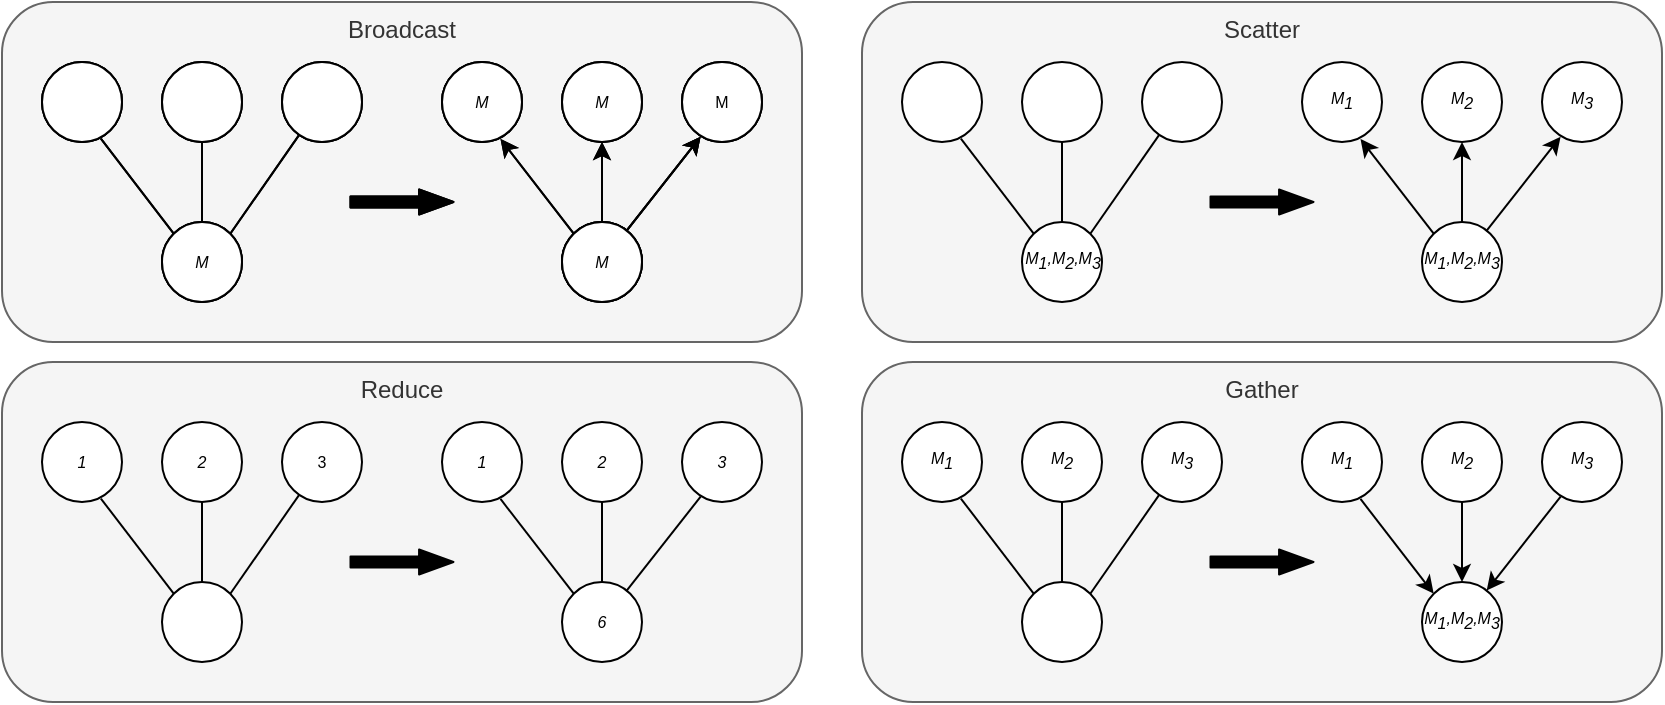 <mxfile version="13.4.3" type="device"><diagram id="AlAOjZOpz6Q59WPYzQzP" name="group_communication"><mxGraphModel dx="982" dy="505" grid="1" gridSize="10" guides="1" tooltips="1" connect="1" arrows="1" fold="1" page="1" pageScale="1" pageWidth="850" pageHeight="1100" math="0" shadow="0"><root><mxCell id="0"/><mxCell id="1" parent="0"/><mxCell id="6ud2PgSasfHSi-d6BBd2-200" value="Reduce" style="rounded=1;whiteSpace=wrap;html=1;verticalAlign=top;fillColor=#f5f5f5;strokeColor=#666666;fontColor=#333333;" vertex="1" parent="1"><mxGeometry y="190" width="400" height="170" as="geometry"/></mxCell><mxCell id="6ud2PgSasfHSi-d6BBd2-232" value="Scatter" style="rounded=1;whiteSpace=wrap;html=1;verticalAlign=top;fillColor=#f5f5f5;strokeColor=#666666;fontColor=#333333;" vertex="1" parent="1"><mxGeometry x="430" y="10" width="400" height="170" as="geometry"/></mxCell><mxCell id="6ud2PgSasfHSi-d6BBd2-102" value="Broadcast" style="rounded=1;whiteSpace=wrap;html=1;verticalAlign=top;fillColor=#f5f5f5;strokeColor=#666666;fontColor=#333333;" vertex="1" parent="1"><mxGeometry y="10" width="400" height="170" as="geometry"/></mxCell><mxCell id="6ud2PgSasfHSi-d6BBd2-51" value="" style="ellipse;whiteSpace=wrap;html=1;aspect=fixed;" vertex="1" parent="1"><mxGeometry x="280" y="40" width="40" height="40" as="geometry"/></mxCell><mxCell id="6ud2PgSasfHSi-d6BBd2-52" value="" style="ellipse;whiteSpace=wrap;html=1;aspect=fixed;" vertex="1" parent="1"><mxGeometry x="340" y="40" width="40" height="40" as="geometry"/></mxCell><mxCell id="6ud2PgSasfHSi-d6BBd2-53" value="" style="ellipse;whiteSpace=wrap;html=1;aspect=fixed;" vertex="1" parent="1"><mxGeometry x="220" y="40" width="40" height="40" as="geometry"/></mxCell><mxCell id="6ud2PgSasfHSi-d6BBd2-54" value="" style="ellipse;whiteSpace=wrap;html=1;aspect=fixed;" vertex="1" parent="1"><mxGeometry x="280" y="120" width="40" height="40" as="geometry"/></mxCell><mxCell id="6ud2PgSasfHSi-d6BBd2-67" value="" style="ellipse;whiteSpace=wrap;html=1;aspect=fixed;" vertex="1" parent="1"><mxGeometry x="20" y="40" width="40" height="40" as="geometry"/></mxCell><mxCell id="6ud2PgSasfHSi-d6BBd2-68" value="" style="ellipse;whiteSpace=wrap;html=1;aspect=fixed;" vertex="1" parent="1"><mxGeometry x="80" y="40" width="40" height="40" as="geometry"/></mxCell><mxCell id="6ud2PgSasfHSi-d6BBd2-69" value="" style="ellipse;whiteSpace=wrap;html=1;aspect=fixed;" vertex="1" parent="1"><mxGeometry x="140" y="40" width="40" height="40" as="geometry"/></mxCell><mxCell id="6ud2PgSasfHSi-d6BBd2-70" value="" style="ellipse;whiteSpace=wrap;html=1;aspect=fixed;" vertex="1" parent="1"><mxGeometry x="80" y="120" width="40" height="40" as="geometry"/></mxCell><mxCell id="6ud2PgSasfHSi-d6BBd2-77" value="" style="ellipse;whiteSpace=wrap;html=1;aspect=fixed;" vertex="1" parent="1"><mxGeometry x="20" y="40" width="40" height="40" as="geometry"/></mxCell><mxCell id="6ud2PgSasfHSi-d6BBd2-78" value="" style="ellipse;whiteSpace=wrap;html=1;aspect=fixed;" vertex="1" parent="1"><mxGeometry x="80" y="40" width="40" height="40" as="geometry"/></mxCell><mxCell id="6ud2PgSasfHSi-d6BBd2-79" value="" style="ellipse;whiteSpace=wrap;html=1;aspect=fixed;" vertex="1" parent="1"><mxGeometry x="140" y="40" width="40" height="40" as="geometry"/></mxCell><mxCell id="6ud2PgSasfHSi-d6BBd2-80" value="" style="ellipse;whiteSpace=wrap;html=1;aspect=fixed;" vertex="1" parent="1"><mxGeometry x="80" y="120" width="40" height="40" as="geometry"/></mxCell><mxCell id="6ud2PgSasfHSi-d6BBd2-81" value="" style="ellipse;whiteSpace=wrap;html=1;aspect=fixed;" vertex="1" parent="1"><mxGeometry x="220" y="40" width="40" height="40" as="geometry"/></mxCell><mxCell id="6ud2PgSasfHSi-d6BBd2-82" value="" style="ellipse;whiteSpace=wrap;html=1;aspect=fixed;" vertex="1" parent="1"><mxGeometry x="280" y="40" width="40" height="40" as="geometry"/></mxCell><mxCell id="6ud2PgSasfHSi-d6BBd2-83" value="" style="ellipse;whiteSpace=wrap;html=1;aspect=fixed;" vertex="1" parent="1"><mxGeometry x="280" y="120" width="40" height="40" as="geometry"/></mxCell><mxCell id="6ud2PgSasfHSi-d6BBd2-84" value="" style="ellipse;whiteSpace=wrap;html=1;aspect=fixed;" vertex="1" parent="1"><mxGeometry x="340" y="40" width="40" height="40" as="geometry"/></mxCell><mxCell id="6ud2PgSasfHSi-d6BBd2-133" value="" style="shape=flexArrow;endArrow=classic;html=1;fillColor=#000000;width=5.517;endSize=5.406;endWidth=5.99;" edge="1" parent="1"><mxGeometry width="50" height="50" relative="1" as="geometry"><mxPoint x="173.75" y="110.0" as="sourcePoint"/><mxPoint x="226.25" y="110" as="targetPoint"/></mxGeometry></mxCell><mxCell id="6ud2PgSasfHSi-d6BBd2-135" value="" style="endArrow=none;html=1;entryX=0.5;entryY=1;entryDx=0;entryDy=0;" edge="1" parent="1" source="6ud2PgSasfHSi-d6BBd2-80" target="6ud2PgSasfHSi-d6BBd2-78"><mxGeometry width="50" height="50" relative="1" as="geometry"><mxPoint x="390" y="270" as="sourcePoint"/><mxPoint x="440" y="220" as="targetPoint"/></mxGeometry></mxCell><mxCell id="6ud2PgSasfHSi-d6BBd2-136" value="" style="endArrow=none;html=1;exitX=1;exitY=0;exitDx=0;exitDy=0;" edge="1" parent="1" source="6ud2PgSasfHSi-d6BBd2-80" target="6ud2PgSasfHSi-d6BBd2-79"><mxGeometry width="50" height="50" relative="1" as="geometry"><mxPoint x="390" y="270" as="sourcePoint"/><mxPoint x="440" y="220" as="targetPoint"/></mxGeometry></mxCell><mxCell id="6ud2PgSasfHSi-d6BBd2-140" value="" style="endArrow=classic;html=1;exitX=0;exitY=0;exitDx=0;exitDy=0;entryX=0.731;entryY=0.962;entryDx=0;entryDy=0;entryPerimeter=0;" edge="1" parent="1" source="6ud2PgSasfHSi-d6BBd2-83" target="6ud2PgSasfHSi-d6BBd2-81"><mxGeometry width="50" height="50" relative="1" as="geometry"><mxPoint x="270" y="240" as="sourcePoint"/><mxPoint x="250" y="76" as="targetPoint"/></mxGeometry></mxCell><mxCell id="6ud2PgSasfHSi-d6BBd2-141" value="" style="endArrow=classic;html=1;entryX=0.5;entryY=1;entryDx=0;entryDy=0;exitX=0.5;exitY=0;exitDx=0;exitDy=0;" edge="1" parent="1" source="6ud2PgSasfHSi-d6BBd2-83" target="6ud2PgSasfHSi-d6BBd2-82"><mxGeometry width="50" height="50" relative="1" as="geometry"><mxPoint x="270" y="240" as="sourcePoint"/><mxPoint x="320" y="190" as="targetPoint"/></mxGeometry></mxCell><mxCell id="6ud2PgSasfHSi-d6BBd2-142" value="" style="endArrow=classic;html=1;entryX=0.233;entryY=0.933;entryDx=0;entryDy=0;entryPerimeter=0;" edge="1" parent="1" source="6ud2PgSasfHSi-d6BBd2-83" target="6ud2PgSasfHSi-d6BBd2-84"><mxGeometry width="50" height="50" relative="1" as="geometry"><mxPoint x="270" y="240" as="sourcePoint"/><mxPoint x="320" y="190" as="targetPoint"/></mxGeometry></mxCell><mxCell id="6ud2PgSasfHSi-d6BBd2-143" value="" style="endArrow=none;html=1;exitX=0;exitY=0;exitDx=0;exitDy=0;entryX=0.736;entryY=0.957;entryDx=0;entryDy=0;entryPerimeter=0;" edge="1" parent="1" source="6ud2PgSasfHSi-d6BBd2-80" target="6ud2PgSasfHSi-d6BBd2-77"><mxGeometry width="50" height="50" relative="1" as="geometry"><mxPoint x="127.32" y="138.32" as="sourcePoint"/><mxPoint x="54" y="74" as="targetPoint"/></mxGeometry></mxCell><mxCell id="6ud2PgSasfHSi-d6BBd2-146" value="" style="ellipse;whiteSpace=wrap;html=1;aspect=fixed;" vertex="1" parent="1"><mxGeometry x="280" y="120" width="40" height="40" as="geometry"/></mxCell><mxCell id="6ud2PgSasfHSi-d6BBd2-147" value="" style="endArrow=classic;html=1;entryX=0.233;entryY=0.933;entryDx=0;entryDy=0;entryPerimeter=0;" edge="1" source="6ud2PgSasfHSi-d6BBd2-146" parent="1"><mxGeometry width="50" height="50" relative="1" as="geometry"><mxPoint x="270" y="240" as="sourcePoint"/><mxPoint x="349.32" y="77.32" as="targetPoint"/></mxGeometry></mxCell><mxCell id="6ud2PgSasfHSi-d6BBd2-148" value="M" style="ellipse;whiteSpace=wrap;html=1;aspect=fixed;fontStyle=2;fontSize=8;" vertex="1" parent="1"><mxGeometry x="280" y="120" width="40" height="40" as="geometry"/></mxCell><mxCell id="6ud2PgSasfHSi-d6BBd2-149" value="" style="endArrow=classic;html=1;entryX=0.233;entryY=0.933;entryDx=0;entryDy=0;entryPerimeter=0;" edge="1" source="6ud2PgSasfHSi-d6BBd2-148" parent="1"><mxGeometry width="50" height="50" relative="1" as="geometry"><mxPoint x="270" y="240" as="sourcePoint"/><mxPoint x="349.32" y="77.32" as="targetPoint"/></mxGeometry></mxCell><mxCell id="6ud2PgSasfHSi-d6BBd2-150" value="" style="endArrow=classic;html=1;entryX=0.5;entryY=1;entryDx=0;entryDy=0;exitX=0.5;exitY=0;exitDx=0;exitDy=0;" edge="1" target="6ud2PgSasfHSi-d6BBd2-153" parent="1"><mxGeometry width="50" height="50" relative="1" as="geometry"><mxPoint x="300" y="120" as="sourcePoint"/><mxPoint x="320" y="190" as="targetPoint"/></mxGeometry></mxCell><mxCell id="6ud2PgSasfHSi-d6BBd2-151" value="" style="endArrow=classic;html=1;exitX=0;exitY=0;exitDx=0;exitDy=0;entryX=0.731;entryY=0.962;entryDx=0;entryDy=0;entryPerimeter=0;" edge="1" target="6ud2PgSasfHSi-d6BBd2-152" parent="1"><mxGeometry width="50" height="50" relative="1" as="geometry"><mxPoint x="285.858" y="125.858" as="sourcePoint"/><mxPoint x="250" y="76" as="targetPoint"/></mxGeometry></mxCell><mxCell id="6ud2PgSasfHSi-d6BBd2-152" value="M" style="ellipse;whiteSpace=wrap;html=1;aspect=fixed;fontStyle=2;fontSize=8;" vertex="1" parent="1"><mxGeometry x="220" y="40" width="40" height="40" as="geometry"/></mxCell><mxCell id="6ud2PgSasfHSi-d6BBd2-153" value="M" style="ellipse;whiteSpace=wrap;html=1;aspect=fixed;fontStyle=2;fontSize=8;" vertex="1" parent="1"><mxGeometry x="280" y="40" width="40" height="40" as="geometry"/></mxCell><mxCell id="6ud2PgSasfHSi-d6BBd2-154" value="M" style="ellipse;whiteSpace=wrap;html=1;aspect=fixed;fontSize=8;" vertex="1" parent="1"><mxGeometry x="340" y="40" width="40" height="40" as="geometry"/></mxCell><mxCell id="6ud2PgSasfHSi-d6BBd2-155" value="" style="shape=flexArrow;endArrow=classic;html=1;fillColor=#000000;width=5.517;endSize=5.406;endWidth=5.99;" edge="1" parent="1"><mxGeometry width="50" height="50" relative="1" as="geometry"><mxPoint x="173.75" y="110" as="sourcePoint"/><mxPoint x="226.25" y="110" as="targetPoint"/></mxGeometry></mxCell><mxCell id="6ud2PgSasfHSi-d6BBd2-156" value="M" style="ellipse;whiteSpace=wrap;html=1;aspect=fixed;fontStyle=2;fontSize=8;" vertex="1" parent="1"><mxGeometry x="80" y="120" width="40" height="40" as="geometry"/></mxCell><mxCell id="6ud2PgSasfHSi-d6BBd2-171" value="" style="ellipse;whiteSpace=wrap;html=1;aspect=fixed;" vertex="1" parent="1"><mxGeometry x="20" y="40" width="40" height="40" as="geometry"/></mxCell><mxCell id="6ud2PgSasfHSi-d6BBd2-172" value="" style="ellipse;whiteSpace=wrap;html=1;aspect=fixed;" vertex="1" parent="1"><mxGeometry x="80" y="40" width="40" height="40" as="geometry"/></mxCell><mxCell id="6ud2PgSasfHSi-d6BBd2-173" value="" style="ellipse;whiteSpace=wrap;html=1;aspect=fixed;" vertex="1" parent="1"><mxGeometry x="140" y="40" width="40" height="40" as="geometry"/></mxCell><mxCell id="6ud2PgSasfHSi-d6BBd2-174" value="" style="endArrow=none;html=1;exitX=1;exitY=0;exitDx=0;exitDy=0;" edge="1" target="6ud2PgSasfHSi-d6BBd2-173" parent="1"><mxGeometry width="50" height="50" relative="1" as="geometry"><mxPoint x="114.142" y="125.858" as="sourcePoint"/><mxPoint x="440" y="220" as="targetPoint"/></mxGeometry></mxCell><mxCell id="6ud2PgSasfHSi-d6BBd2-175" value="" style="endArrow=none;html=1;entryX=0.5;entryY=1;entryDx=0;entryDy=0;" edge="1" target="6ud2PgSasfHSi-d6BBd2-172" parent="1"><mxGeometry width="50" height="50" relative="1" as="geometry"><mxPoint x="100" y="120" as="sourcePoint"/><mxPoint x="440" y="220" as="targetPoint"/></mxGeometry></mxCell><mxCell id="6ud2PgSasfHSi-d6BBd2-176" value="" style="endArrow=none;html=1;exitX=0;exitY=0;exitDx=0;exitDy=0;entryX=0.736;entryY=0.957;entryDx=0;entryDy=0;entryPerimeter=0;" edge="1" target="6ud2PgSasfHSi-d6BBd2-171" parent="1"><mxGeometry width="50" height="50" relative="1" as="geometry"><mxPoint x="85.858" y="125.858" as="sourcePoint"/><mxPoint x="54" y="74" as="targetPoint"/></mxGeometry></mxCell><mxCell id="6ud2PgSasfHSi-d6BBd2-193" value="&lt;i style=&quot;font-size: 8px;&quot;&gt;1&lt;/i&gt;" style="ellipse;whiteSpace=wrap;html=1;aspect=fixed;fontSize=8;" vertex="1" parent="1"><mxGeometry x="20" y="220" width="40" height="40" as="geometry"/></mxCell><mxCell id="6ud2PgSasfHSi-d6BBd2-194" value="&lt;i style=&quot;font-size: 8px;&quot;&gt;2&lt;/i&gt;" style="ellipse;whiteSpace=wrap;html=1;aspect=fixed;fontSize=8;" vertex="1" parent="1"><mxGeometry x="80" y="220" width="40" height="40" as="geometry"/></mxCell><mxCell id="6ud2PgSasfHSi-d6BBd2-195" value="3" style="ellipse;whiteSpace=wrap;html=1;aspect=fixed;fontSize=8;" vertex="1" parent="1"><mxGeometry x="140" y="220" width="40" height="40" as="geometry"/></mxCell><mxCell id="6ud2PgSasfHSi-d6BBd2-196" value="" style="endArrow=none;html=1;exitX=1;exitY=0;exitDx=0;exitDy=0;" edge="1" target="6ud2PgSasfHSi-d6BBd2-195" parent="1"><mxGeometry width="50" height="50" relative="1" as="geometry"><mxPoint x="114.142" y="305.858" as="sourcePoint"/><mxPoint x="440" y="400" as="targetPoint"/></mxGeometry></mxCell><mxCell id="6ud2PgSasfHSi-d6BBd2-197" value="" style="endArrow=none;html=1;entryX=0.5;entryY=1;entryDx=0;entryDy=0;" edge="1" target="6ud2PgSasfHSi-d6BBd2-194" parent="1"><mxGeometry width="50" height="50" relative="1" as="geometry"><mxPoint x="100" y="300" as="sourcePoint"/><mxPoint x="440" y="400" as="targetPoint"/></mxGeometry></mxCell><mxCell id="6ud2PgSasfHSi-d6BBd2-198" value="" style="endArrow=none;html=1;exitX=0;exitY=0;exitDx=0;exitDy=0;entryX=0.736;entryY=0.957;entryDx=0;entryDy=0;entryPerimeter=0;" edge="1" target="6ud2PgSasfHSi-d6BBd2-193" parent="1"><mxGeometry width="50" height="50" relative="1" as="geometry"><mxPoint x="85.858" y="305.858" as="sourcePoint"/><mxPoint x="54" y="254" as="targetPoint"/></mxGeometry></mxCell><mxCell id="6ud2PgSasfHSi-d6BBd2-199" value="" style="ellipse;whiteSpace=wrap;html=1;aspect=fixed;" vertex="1" parent="1"><mxGeometry x="80" y="300" width="40" height="40" as="geometry"/></mxCell><mxCell id="6ud2PgSasfHSi-d6BBd2-201" value="" style="shape=flexArrow;endArrow=classic;html=1;fillColor=#000000;width=5.517;endSize=5.406;endWidth=5.99;" edge="1" parent="1"><mxGeometry width="50" height="50" relative="1" as="geometry"><mxPoint x="173.75" y="290" as="sourcePoint"/><mxPoint x="226.25" y="290" as="targetPoint"/></mxGeometry></mxCell><mxCell id="6ud2PgSasfHSi-d6BBd2-202" value="" style="endArrow=none;html=1;exitX=0;exitY=0;exitDx=0;exitDy=0;entryX=0.731;entryY=0.962;entryDx=0;entryDy=0;entryPerimeter=0;endFill=0;" edge="1" target="6ud2PgSasfHSi-d6BBd2-207" parent="1"><mxGeometry width="50" height="50" relative="1" as="geometry"><mxPoint x="285.858" y="305.858" as="sourcePoint"/><mxPoint x="250" y="256" as="targetPoint"/></mxGeometry></mxCell><mxCell id="6ud2PgSasfHSi-d6BBd2-203" value="" style="endArrow=none;html=1;entryX=0.5;entryY=1;entryDx=0;entryDy=0;exitX=0.5;exitY=0;exitDx=0;exitDy=0;endFill=0;" edge="1" target="6ud2PgSasfHSi-d6BBd2-206" parent="1"><mxGeometry width="50" height="50" relative="1" as="geometry"><mxPoint x="300" y="300" as="sourcePoint"/><mxPoint x="320" y="370" as="targetPoint"/></mxGeometry></mxCell><mxCell id="6ud2PgSasfHSi-d6BBd2-204" value="" style="endArrow=none;html=1;entryX=0.233;entryY=0.933;entryDx=0;entryDy=0;entryPerimeter=0;endFill=0;" edge="1" source="6ud2PgSasfHSi-d6BBd2-208" parent="1"><mxGeometry width="50" height="50" relative="1" as="geometry"><mxPoint x="270" y="420" as="sourcePoint"/><mxPoint x="349.32" y="257.32" as="targetPoint"/></mxGeometry></mxCell><mxCell id="6ud2PgSasfHSi-d6BBd2-205" value="&lt;i style=&quot;font-size: 8px;&quot;&gt;3&lt;/i&gt;" style="ellipse;whiteSpace=wrap;html=1;aspect=fixed;fontSize=8;" vertex="1" parent="1"><mxGeometry x="340" y="220" width="40" height="40" as="geometry"/></mxCell><mxCell id="6ud2PgSasfHSi-d6BBd2-206" value="&lt;i style=&quot;font-size: 8px;&quot;&gt;2&lt;/i&gt;" style="ellipse;whiteSpace=wrap;html=1;aspect=fixed;fontSize=8;" vertex="1" parent="1"><mxGeometry x="280" y="220" width="40" height="40" as="geometry"/></mxCell><mxCell id="6ud2PgSasfHSi-d6BBd2-207" value="&lt;i style=&quot;font-size: 8px;&quot;&gt;1&lt;/i&gt;" style="ellipse;whiteSpace=wrap;html=1;aspect=fixed;fontSize=8;" vertex="1" parent="1"><mxGeometry x="220" y="220" width="40" height="40" as="geometry"/></mxCell><mxCell id="6ud2PgSasfHSi-d6BBd2-208" value="&lt;i style=&quot;font-size: 8px;&quot;&gt;6&lt;/i&gt;" style="ellipse;whiteSpace=wrap;html=1;aspect=fixed;fontSize=8;" vertex="1" parent="1"><mxGeometry x="280" y="300" width="40" height="40" as="geometry"/></mxCell><mxCell id="6ud2PgSasfHSi-d6BBd2-225" value="" style="ellipse;whiteSpace=wrap;html=1;aspect=fixed;" vertex="1" parent="1"><mxGeometry x="450" y="40" width="40" height="40" as="geometry"/></mxCell><mxCell id="6ud2PgSasfHSi-d6BBd2-226" value="" style="ellipse;whiteSpace=wrap;html=1;aspect=fixed;" vertex="1" parent="1"><mxGeometry x="510" y="40" width="40" height="40" as="geometry"/></mxCell><mxCell id="6ud2PgSasfHSi-d6BBd2-227" value="" style="ellipse;whiteSpace=wrap;html=1;aspect=fixed;" vertex="1" parent="1"><mxGeometry x="570" y="40" width="40" height="40" as="geometry"/></mxCell><mxCell id="6ud2PgSasfHSi-d6BBd2-228" value="" style="endArrow=none;html=1;exitX=1;exitY=0;exitDx=0;exitDy=0;" edge="1" target="6ud2PgSasfHSi-d6BBd2-227" parent="1"><mxGeometry width="50" height="50" relative="1" as="geometry"><mxPoint x="544.142" y="125.858" as="sourcePoint"/><mxPoint x="870" y="220" as="targetPoint"/></mxGeometry></mxCell><mxCell id="6ud2PgSasfHSi-d6BBd2-229" value="" style="endArrow=none;html=1;entryX=0.5;entryY=1;entryDx=0;entryDy=0;" edge="1" target="6ud2PgSasfHSi-d6BBd2-226" parent="1"><mxGeometry width="50" height="50" relative="1" as="geometry"><mxPoint x="530" y="120" as="sourcePoint"/><mxPoint x="870" y="220" as="targetPoint"/></mxGeometry></mxCell><mxCell id="6ud2PgSasfHSi-d6BBd2-230" value="" style="endArrow=none;html=1;exitX=0;exitY=0;exitDx=0;exitDy=0;entryX=0.736;entryY=0.957;entryDx=0;entryDy=0;entryPerimeter=0;" edge="1" target="6ud2PgSasfHSi-d6BBd2-225" parent="1"><mxGeometry width="50" height="50" relative="1" as="geometry"><mxPoint x="515.858" y="125.858" as="sourcePoint"/><mxPoint x="484" y="74" as="targetPoint"/></mxGeometry></mxCell><mxCell id="6ud2PgSasfHSi-d6BBd2-231" value="M&lt;span style=&quot;font-size: 8px;&quot;&gt;&lt;sub style=&quot;font-size: 8px;&quot;&gt;1&lt;/sub&gt;&lt;/span&gt;,M&lt;sub style=&quot;font-size: 8px;&quot;&gt;2&lt;/sub&gt;,M&lt;sub style=&quot;font-size: 8px;&quot;&gt;3&lt;/sub&gt;" style="ellipse;html=1;aspect=fixed;fontStyle=2;fontSize=8;" vertex="1" parent="1"><mxGeometry x="510" y="120" width="40" height="40" as="geometry"/></mxCell><mxCell id="6ud2PgSasfHSi-d6BBd2-233" value="" style="shape=flexArrow;endArrow=classic;html=1;fillColor=#000000;width=5.517;endSize=5.406;endWidth=5.99;" edge="1" parent="1"><mxGeometry width="50" height="50" relative="1" as="geometry"><mxPoint x="603.75" y="110" as="sourcePoint"/><mxPoint x="656.25" y="110" as="targetPoint"/></mxGeometry></mxCell><mxCell id="6ud2PgSasfHSi-d6BBd2-234" value="" style="endArrow=classic;html=1;exitX=0;exitY=0;exitDx=0;exitDy=0;entryX=0.731;entryY=0.962;entryDx=0;entryDy=0;entryPerimeter=0;" edge="1" target="6ud2PgSasfHSi-d6BBd2-239" parent="1"><mxGeometry width="50" height="50" relative="1" as="geometry"><mxPoint x="715.858" y="125.858" as="sourcePoint"/><mxPoint x="680" y="76" as="targetPoint"/></mxGeometry></mxCell><mxCell id="6ud2PgSasfHSi-d6BBd2-235" value="" style="endArrow=classic;html=1;entryX=0.5;entryY=1;entryDx=0;entryDy=0;exitX=0.5;exitY=0;exitDx=0;exitDy=0;" edge="1" target="6ud2PgSasfHSi-d6BBd2-238" parent="1"><mxGeometry width="50" height="50" relative="1" as="geometry"><mxPoint x="730" y="120" as="sourcePoint"/><mxPoint x="750" y="190" as="targetPoint"/></mxGeometry></mxCell><mxCell id="6ud2PgSasfHSi-d6BBd2-236" value="" style="endArrow=classic;html=1;entryX=0.233;entryY=0.933;entryDx=0;entryDy=0;entryPerimeter=0;" edge="1" source="6ud2PgSasfHSi-d6BBd2-240" parent="1"><mxGeometry width="50" height="50" relative="1" as="geometry"><mxPoint x="700" y="240" as="sourcePoint"/><mxPoint x="779.32" y="77.32" as="targetPoint"/></mxGeometry></mxCell><mxCell id="6ud2PgSasfHSi-d6BBd2-237" value="&lt;span style=&quot;font-style: italic; font-size: 8px;&quot;&gt;M&lt;/span&gt;&lt;sub style=&quot;font-style: italic; font-size: 8px;&quot;&gt;3&lt;/sub&gt;" style="ellipse;whiteSpace=wrap;html=1;aspect=fixed;fontSize=8;" vertex="1" parent="1"><mxGeometry x="770" y="40" width="40" height="40" as="geometry"/></mxCell><mxCell id="6ud2PgSasfHSi-d6BBd2-238" value="&lt;span style=&quot;font-style: italic; font-size: 8px;&quot;&gt;M&lt;/span&gt;&lt;sub style=&quot;font-style: italic; font-size: 8px;&quot;&gt;2&lt;/sub&gt;" style="ellipse;whiteSpace=wrap;html=1;aspect=fixed;fontSize=8;" vertex="1" parent="1"><mxGeometry x="710" y="40" width="40" height="40" as="geometry"/></mxCell><mxCell id="6ud2PgSasfHSi-d6BBd2-239" value="&lt;span style=&quot;font-style: italic; font-size: 8px;&quot;&gt;M&lt;/span&gt;&lt;span style=&quot;font-style: italic; font-size: 8px;&quot;&gt;&lt;sub style=&quot;font-size: 8px;&quot;&gt;1&lt;/sub&gt;&lt;/span&gt;" style="ellipse;whiteSpace=wrap;html=1;aspect=fixed;fontSize=8;" vertex="1" parent="1"><mxGeometry x="650" y="40" width="40" height="40" as="geometry"/></mxCell><mxCell id="6ud2PgSasfHSi-d6BBd2-240" value="&lt;span style=&quot;font-style: italic; font-size: 8px;&quot;&gt;M&lt;/span&gt;&lt;span style=&quot;font-style: italic; font-size: 8px;&quot;&gt;&lt;sub style=&quot;font-size: 8px;&quot;&gt;1&lt;/sub&gt;&lt;/span&gt;&lt;span style=&quot;font-style: italic; font-size: 8px;&quot;&gt;,M&lt;/span&gt;&lt;sub style=&quot;font-style: italic; font-size: 8px;&quot;&gt;2&lt;/sub&gt;&lt;span style=&quot;font-style: italic; font-size: 8px;&quot;&gt;,M&lt;/span&gt;&lt;sub style=&quot;font-style: italic; font-size: 8px;&quot;&gt;3&lt;/sub&gt;" style="ellipse;whiteSpace=wrap;html=1;aspect=fixed;fontSize=8;" vertex="1" parent="1"><mxGeometry x="710" y="120" width="40" height="40" as="geometry"/></mxCell><mxCell id="6ud2PgSasfHSi-d6BBd2-243" value="Gather" style="rounded=1;whiteSpace=wrap;html=1;verticalAlign=top;fillColor=#f5f5f5;strokeColor=#666666;fontColor=#333333;" vertex="1" parent="1"><mxGeometry x="430" y="190" width="400" height="170" as="geometry"/></mxCell><mxCell id="6ud2PgSasfHSi-d6BBd2-244" value="&lt;span style=&quot;font-size: 8px; font-style: italic;&quot;&gt;M&lt;/span&gt;&lt;span style=&quot;font-size: 8px; font-style: italic;&quot;&gt;&lt;sub style=&quot;font-size: 8px;&quot;&gt;1&lt;/sub&gt;&lt;/span&gt;" style="ellipse;whiteSpace=wrap;html=1;aspect=fixed;fontSize=8;" vertex="1" parent="1"><mxGeometry x="450" y="220" width="40" height="40" as="geometry"/></mxCell><mxCell id="6ud2PgSasfHSi-d6BBd2-245" value="&lt;span style=&quot;font-size: 8px; font-style: italic;&quot;&gt;M&lt;/span&gt;&lt;sub style=&quot;font-style: italic; font-size: 8px;&quot;&gt;2&lt;/sub&gt;" style="ellipse;whiteSpace=wrap;html=1;aspect=fixed;fontSize=8;" vertex="1" parent="1"><mxGeometry x="510" y="220" width="40" height="40" as="geometry"/></mxCell><mxCell id="6ud2PgSasfHSi-d6BBd2-246" value="&lt;span style=&quot;font-size: 8px; font-style: italic;&quot;&gt;M&lt;/span&gt;&lt;sub style=&quot;font-style: italic; font-size: 8px;&quot;&gt;3&lt;/sub&gt;" style="ellipse;whiteSpace=wrap;html=1;aspect=fixed;fontSize=8;" vertex="1" parent="1"><mxGeometry x="570" y="220" width="40" height="40" as="geometry"/></mxCell><mxCell id="6ud2PgSasfHSi-d6BBd2-247" value="" style="endArrow=none;html=1;exitX=1;exitY=0;exitDx=0;exitDy=0;" edge="1" target="6ud2PgSasfHSi-d6BBd2-246" parent="1"><mxGeometry width="50" height="50" relative="1" as="geometry"><mxPoint x="544.142" y="305.858" as="sourcePoint"/><mxPoint x="870" y="400" as="targetPoint"/></mxGeometry></mxCell><mxCell id="6ud2PgSasfHSi-d6BBd2-248" value="" style="endArrow=none;html=1;entryX=0.5;entryY=1;entryDx=0;entryDy=0;" edge="1" target="6ud2PgSasfHSi-d6BBd2-245" parent="1"><mxGeometry width="50" height="50" relative="1" as="geometry"><mxPoint x="530" y="300" as="sourcePoint"/><mxPoint x="870" y="400" as="targetPoint"/></mxGeometry></mxCell><mxCell id="6ud2PgSasfHSi-d6BBd2-249" value="" style="endArrow=none;html=1;exitX=0;exitY=0;exitDx=0;exitDy=0;entryX=0.736;entryY=0.957;entryDx=0;entryDy=0;entryPerimeter=0;" edge="1" target="6ud2PgSasfHSi-d6BBd2-244" parent="1"><mxGeometry width="50" height="50" relative="1" as="geometry"><mxPoint x="515.858" y="305.858" as="sourcePoint"/><mxPoint x="484" y="254" as="targetPoint"/></mxGeometry></mxCell><mxCell id="6ud2PgSasfHSi-d6BBd2-250" value="" style="ellipse;html=1;aspect=fixed;fontStyle=2;fontSize=8;" vertex="1" parent="1"><mxGeometry x="510" y="300" width="40" height="40" as="geometry"/></mxCell><mxCell id="6ud2PgSasfHSi-d6BBd2-251" value="" style="shape=flexArrow;endArrow=classic;html=1;fillColor=#000000;width=5.517;endSize=5.406;endWidth=5.99;" edge="1" parent="1"><mxGeometry width="50" height="50" relative="1" as="geometry"><mxPoint x="603.75" y="290" as="sourcePoint"/><mxPoint x="656.25" y="290" as="targetPoint"/></mxGeometry></mxCell><mxCell id="6ud2PgSasfHSi-d6BBd2-252" value="" style="endArrow=none;html=1;exitX=0;exitY=0;exitDx=0;exitDy=0;entryX=0.731;entryY=0.962;entryDx=0;entryDy=0;entryPerimeter=0;endFill=0;startArrow=classic;startFill=1;" edge="1" target="6ud2PgSasfHSi-d6BBd2-257" parent="1"><mxGeometry width="50" height="50" relative="1" as="geometry"><mxPoint x="715.858" y="305.858" as="sourcePoint"/><mxPoint x="680" y="256" as="targetPoint"/></mxGeometry></mxCell><mxCell id="6ud2PgSasfHSi-d6BBd2-253" value="" style="endArrow=none;html=1;entryX=0.5;entryY=1;entryDx=0;entryDy=0;exitX=0.5;exitY=0;exitDx=0;exitDy=0;endFill=0;startArrow=classic;startFill=1;" edge="1" target="6ud2PgSasfHSi-d6BBd2-256" parent="1"><mxGeometry width="50" height="50" relative="1" as="geometry"><mxPoint x="730" y="300" as="sourcePoint"/><mxPoint x="750" y="370" as="targetPoint"/></mxGeometry></mxCell><mxCell id="6ud2PgSasfHSi-d6BBd2-254" value="" style="endArrow=none;html=1;entryX=0.233;entryY=0.933;entryDx=0;entryDy=0;entryPerimeter=0;startArrow=classic;startFill=1;endFill=0;" edge="1" source="6ud2PgSasfHSi-d6BBd2-258" parent="1"><mxGeometry width="50" height="50" relative="1" as="geometry"><mxPoint x="700" y="420" as="sourcePoint"/><mxPoint x="779.32" y="257.32" as="targetPoint"/></mxGeometry></mxCell><mxCell id="6ud2PgSasfHSi-d6BBd2-255" value="&lt;span style=&quot;font-style: italic; font-size: 8px;&quot;&gt;M&lt;/span&gt;&lt;sub style=&quot;font-style: italic; font-size: 8px;&quot;&gt;3&lt;/sub&gt;" style="ellipse;whiteSpace=wrap;html=1;aspect=fixed;fontSize=8;" vertex="1" parent="1"><mxGeometry x="770" y="220" width="40" height="40" as="geometry"/></mxCell><mxCell id="6ud2PgSasfHSi-d6BBd2-256" value="&lt;span style=&quot;font-style: italic; font-size: 8px;&quot;&gt;M&lt;/span&gt;&lt;sub style=&quot;font-style: italic; font-size: 8px;&quot;&gt;2&lt;/sub&gt;" style="ellipse;whiteSpace=wrap;html=1;aspect=fixed;fontSize=8;" vertex="1" parent="1"><mxGeometry x="710" y="220" width="40" height="40" as="geometry"/></mxCell><mxCell id="6ud2PgSasfHSi-d6BBd2-257" value="&lt;span style=&quot;font-style: italic; font-size: 8px;&quot;&gt;M&lt;/span&gt;&lt;span style=&quot;font-style: italic; font-size: 8px;&quot;&gt;&lt;sub style=&quot;font-size: 8px;&quot;&gt;1&lt;/sub&gt;&lt;/span&gt;" style="ellipse;whiteSpace=wrap;html=1;aspect=fixed;fontSize=8;" vertex="1" parent="1"><mxGeometry x="650" y="220" width="40" height="40" as="geometry"/></mxCell><mxCell id="6ud2PgSasfHSi-d6BBd2-258" value="&lt;span style=&quot;font-style: italic; font-size: 8px;&quot;&gt;M&lt;/span&gt;&lt;span style=&quot;font-style: italic; font-size: 8px;&quot;&gt;&lt;sub style=&quot;font-size: 8px;&quot;&gt;1&lt;/sub&gt;&lt;/span&gt;&lt;span style=&quot;font-style: italic; font-size: 8px;&quot;&gt;,M&lt;/span&gt;&lt;sub style=&quot;font-style: italic; font-size: 8px;&quot;&gt;2&lt;/sub&gt;&lt;span style=&quot;font-style: italic; font-size: 8px;&quot;&gt;,M&lt;/span&gt;&lt;sub style=&quot;font-style: italic; font-size: 8px;&quot;&gt;3&lt;/sub&gt;" style="ellipse;whiteSpace=wrap;html=1;aspect=fixed;fontSize=8;" vertex="1" parent="1"><mxGeometry x="710" y="300" width="40" height="40" as="geometry"/></mxCell></root></mxGraphModel></diagram></mxfile>